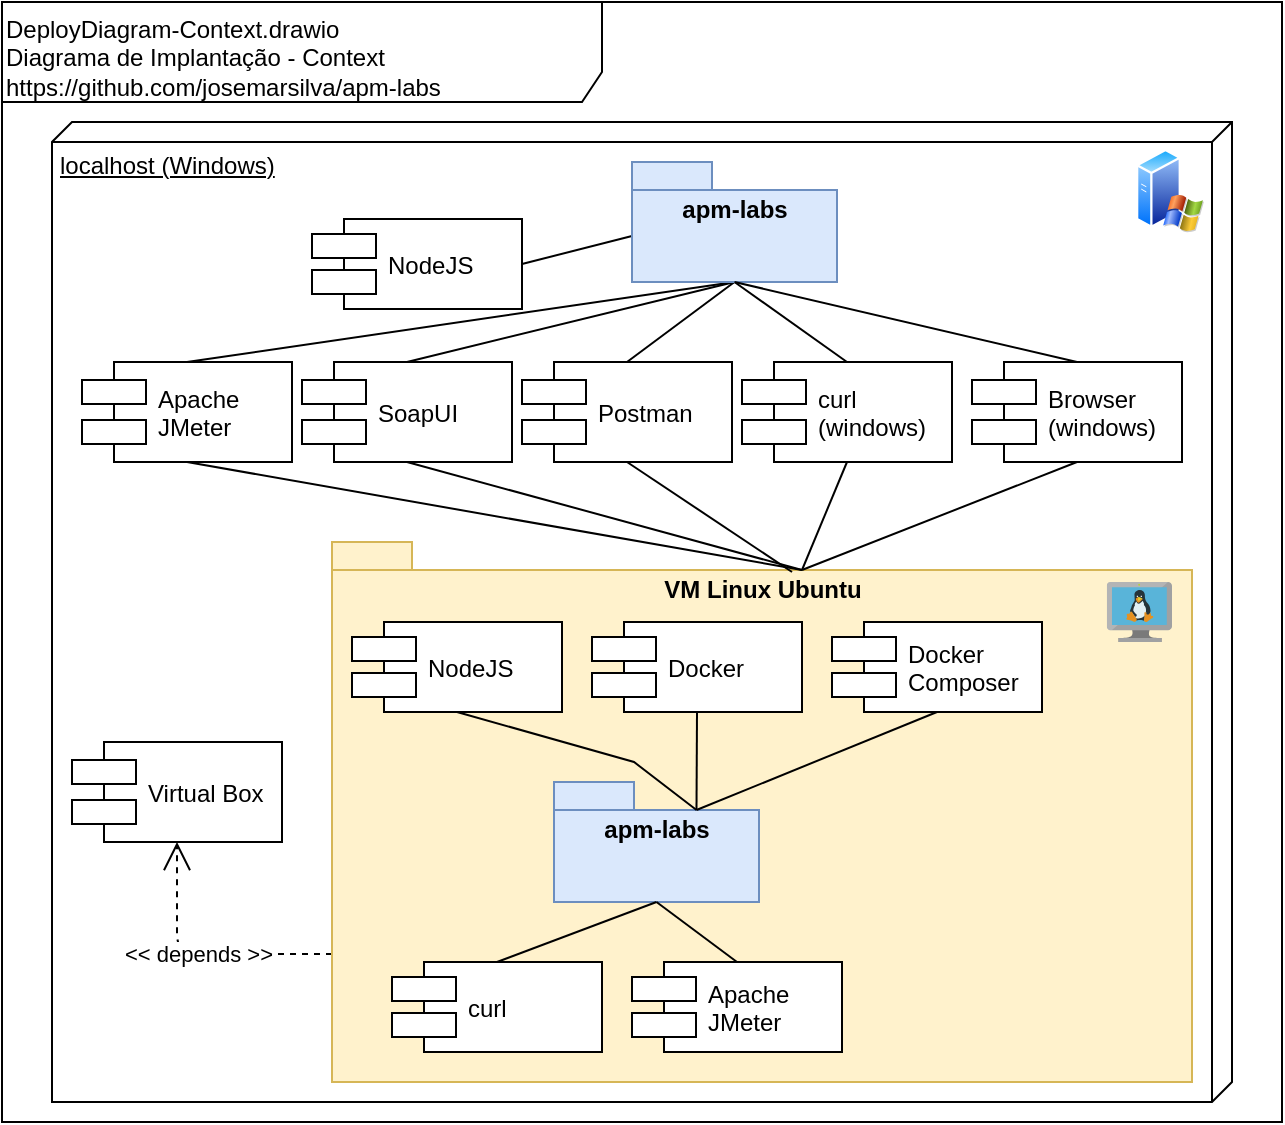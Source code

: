 <mxfile version="13.8.6" type="device"><diagram id="fMGpiNhVeqn0YMsLJxzh" name="Página-1"><mxGraphModel dx="868" dy="568" grid="1" gridSize="10" guides="1" tooltips="1" connect="1" arrows="1" fold="1" page="1" pageScale="1" pageWidth="827" pageHeight="1169" math="0" shadow="0"><root><mxCell id="0"/><mxCell id="1" parent="0"/><mxCell id="6OetropUeBoLzL2Sj7KS-1" value="DeployDiagram-Context.drawio&lt;br&gt;Diagrama de Implantação - Context&lt;br&gt;https://github.com/josemarsilva/apm-labs" style="shape=umlFrame;whiteSpace=wrap;html=1;width=300;height=50;verticalAlign=top;align=left;" parent="1" vertex="1"><mxGeometry x="10" y="10" width="640" height="560" as="geometry"/></mxCell><mxCell id="NNuIQbcpsFkkkyfnrant-1" value="localhost (Windows)" style="verticalAlign=top;align=left;spacingTop=8;spacingLeft=2;spacingRight=12;shape=cube;size=10;direction=south;fontStyle=4;html=1;" parent="1" vertex="1"><mxGeometry x="35" y="70" width="590" height="490" as="geometry"/></mxCell><mxCell id="NNuIQbcpsFkkkyfnrant-2" value="Virtual Box" style="shape=component;align=left;spacingLeft=36;" parent="1" vertex="1"><mxGeometry x="45" y="380" width="105" height="50" as="geometry"/></mxCell><mxCell id="NNuIQbcpsFkkkyfnrant-6" value="&amp;lt;&amp;lt; depends &amp;gt;&amp;gt;" style="endArrow=open;endSize=12;dashed=1;html=1;exitX=0;exitY=0;exitDx=0;exitDy=206;exitPerimeter=0;entryX=0.5;entryY=1;entryDx=0;entryDy=0;edgeStyle=orthogonalEdgeStyle;" parent="1" source="u4i4sLer-xebFeN4A04W-1" target="NNuIQbcpsFkkkyfnrant-2" edge="1"><mxGeometry width="160" relative="1" as="geometry"><mxPoint x="197" y="360" as="sourcePoint"/><mxPoint x="122.816" y="240" as="targetPoint"/></mxGeometry></mxCell><mxCell id="u4i4sLer-xebFeN4A04W-1" value="VM Linux Ubuntu" style="shape=folder;fontStyle=1;spacingTop=10;tabWidth=40;tabHeight=14;tabPosition=left;html=1;verticalAlign=top;fillColor=#fff2cc;strokeColor=#d6b656;" parent="1" vertex="1"><mxGeometry x="175" y="280" width="430" height="270" as="geometry"/></mxCell><mxCell id="u4i4sLer-xebFeN4A04W-2" value="NodeJS" style="shape=component;align=left;spacingLeft=36;" parent="1" vertex="1"><mxGeometry x="185" y="320" width="105" height="45" as="geometry"/></mxCell><mxCell id="u4i4sLer-xebFeN4A04W-3" value="Docker" style="shape=component;align=left;spacingLeft=36;" parent="1" vertex="1"><mxGeometry x="305" y="320" width="105" height="45" as="geometry"/></mxCell><mxCell id="u4i4sLer-xebFeN4A04W-4" value="Docker &#10;Composer" style="shape=component;align=left;spacingLeft=36;" parent="1" vertex="1"><mxGeometry x="425" y="320" width="105" height="45" as="geometry"/></mxCell><mxCell id="lmzbAawt70cSTU9aM-nK-1" value="apm-labs" style="shape=folder;fontStyle=1;spacingTop=10;tabWidth=40;tabHeight=14;tabPosition=left;html=1;verticalAlign=top;fillColor=#dae8fc;strokeColor=#6c8ebf;" parent="1" vertex="1"><mxGeometry x="286" y="400" width="102.5" height="60" as="geometry"/></mxCell><mxCell id="lmzbAawt70cSTU9aM-nK-3" value="" style="endArrow=none;startArrow=none;endFill=0;startFill=0;html=1;exitX=0.5;exitY=1;exitDx=0;exitDy=0;entryX=0;entryY=0;entryDx=71.25;entryDy=14;entryPerimeter=0;" parent="1" source="u4i4sLer-xebFeN4A04W-3" target="lmzbAawt70cSTU9aM-nK-1" edge="1"><mxGeometry width="160" relative="1" as="geometry"><mxPoint x="267.5" y="425" as="sourcePoint"/><mxPoint x="287.5" y="494" as="targetPoint"/></mxGeometry></mxCell><mxCell id="lmzbAawt70cSTU9aM-nK-4" value="" style="endArrow=none;startArrow=none;endFill=0;startFill=0;html=1;exitX=0.5;exitY=1;exitDx=0;exitDy=0;entryX=0;entryY=0;entryDx=71.25;entryDy=14;entryPerimeter=0;" parent="1" source="u4i4sLer-xebFeN4A04W-4" target="lmzbAawt70cSTU9aM-nK-1" edge="1"><mxGeometry width="160" relative="1" as="geometry"><mxPoint x="387.5" y="425" as="sourcePoint"/><mxPoint x="303.75" y="494" as="targetPoint"/></mxGeometry></mxCell><mxCell id="NNZBl5WkjfhokOAMAo1q-1" value="Apache&#10;JMeter" style="shape=component;align=left;spacingLeft=36;" parent="1" vertex="1"><mxGeometry x="50" y="190" width="105" height="50" as="geometry"/></mxCell><mxCell id="NNZBl5WkjfhokOAMAo1q-2" value="curl" style="shape=component;align=left;spacingLeft=36;" parent="1" vertex="1"><mxGeometry x="205" y="490" width="105" height="45" as="geometry"/></mxCell><mxCell id="NNZBl5WkjfhokOAMAo1q-3" value="SoapUI" style="shape=component;align=left;spacingLeft=36;" parent="1" vertex="1"><mxGeometry x="160" y="190" width="105" height="50" as="geometry"/></mxCell><mxCell id="NNZBl5WkjfhokOAMAo1q-4" value="Apache&#10;JMeter" style="shape=component;align=left;spacingLeft=36;" parent="1" vertex="1"><mxGeometry x="325" y="490" width="105" height="45" as="geometry"/></mxCell><mxCell id="NNZBl5WkjfhokOAMAo1q-6" value="" style="endArrow=none;startArrow=none;endFill=0;startFill=0;html=1;exitX=0.5;exitY=1;exitDx=0;exitDy=0;entryX=0;entryY=0;entryDx=71.25;entryDy=14;entryPerimeter=0;rounded=0;" parent="1" source="u4i4sLer-xebFeN4A04W-2" target="lmzbAawt70cSTU9aM-nK-1" edge="1"><mxGeometry width="160" relative="1" as="geometry"><mxPoint x="387.5" y="425" as="sourcePoint"/><mxPoint x="296.25" y="474" as="targetPoint"/><Array as="points"><mxPoint x="326" y="390"/></Array></mxGeometry></mxCell><mxCell id="NNZBl5WkjfhokOAMAo1q-7" value="" style="endArrow=none;startArrow=none;endFill=0;startFill=0;html=1;exitX=0.5;exitY=1;exitDx=0;exitDy=0;entryX=0.5;entryY=0;entryDx=0;entryDy=0;exitPerimeter=0;" parent="1" source="lmzbAawt70cSTU9aM-nK-1" target="NNZBl5WkjfhokOAMAo1q-2" edge="1"><mxGeometry width="160" relative="1" as="geometry"><mxPoint x="267.5" y="425" as="sourcePoint"/><mxPoint x="296.25" y="474" as="targetPoint"/></mxGeometry></mxCell><mxCell id="NNZBl5WkjfhokOAMAo1q-8" value="" style="endArrow=none;startArrow=none;endFill=0;startFill=0;html=1;entryX=0.5;entryY=0;entryDx=0;entryDy=0;exitX=0.5;exitY=1;exitDx=0;exitDy=0;exitPerimeter=0;" parent="1" source="lmzbAawt70cSTU9aM-nK-1" target="NNZBl5WkjfhokOAMAo1q-4" edge="1"><mxGeometry width="160" relative="1" as="geometry"><mxPoint x="276.25" y="520" as="sourcePoint"/><mxPoint x="267.5" y="570" as="targetPoint"/></mxGeometry></mxCell><mxCell id="NNZBl5WkjfhokOAMAo1q-9" value="curl&#10;(windows)" style="shape=component;align=left;spacingLeft=36;" parent="1" vertex="1"><mxGeometry x="380" y="190" width="105" height="50" as="geometry"/></mxCell><mxCell id="NNZBl5WkjfhokOAMAo1q-10" value="" style="endArrow=none;startArrow=none;endFill=0;startFill=0;html=1;exitX=0.5;exitY=1;exitDx=0;exitDy=0;entryX=0;entryY=0;entryDx=235;entryDy=14;entryPerimeter=0;" parent="1" source="NNZBl5WkjfhokOAMAo1q-1" target="u4i4sLer-xebFeN4A04W-1" edge="1"><mxGeometry width="160" relative="1" as="geometry"><mxPoint x="427.5" y="425" as="sourcePoint"/><mxPoint x="216.25" y="474" as="targetPoint"/></mxGeometry></mxCell><mxCell id="NNZBl5WkjfhokOAMAo1q-11" value="" style="endArrow=none;startArrow=none;endFill=0;startFill=0;html=1;exitX=0.5;exitY=1;exitDx=0;exitDy=0;entryX=0;entryY=0;entryDx=235;entryDy=14;entryPerimeter=0;" parent="1" source="NNZBl5WkjfhokOAMAo1q-3" target="u4i4sLer-xebFeN4A04W-1" edge="1"><mxGeometry width="160" relative="1" as="geometry"><mxPoint x="307.5" y="270" as="sourcePoint"/><mxPoint x="340" y="354" as="targetPoint"/></mxGeometry></mxCell><mxCell id="NNZBl5WkjfhokOAMAo1q-12" value="" style="endArrow=none;startArrow=none;endFill=0;startFill=0;html=1;exitX=0.5;exitY=1;exitDx=0;exitDy=0;entryX=0;entryY=0;entryDx=235;entryDy=14;entryPerimeter=0;" parent="1" source="NNZBl5WkjfhokOAMAo1q-9" target="u4i4sLer-xebFeN4A04W-1" edge="1"><mxGeometry width="160" relative="1" as="geometry"><mxPoint x="418.5" y="270" as="sourcePoint"/><mxPoint x="340" y="354" as="targetPoint"/></mxGeometry></mxCell><mxCell id="sU54DYiHVUZqzpJf_cmD-1" value="Postman" style="shape=component;align=left;spacingLeft=36;" parent="1" vertex="1"><mxGeometry x="270" y="190" width="105" height="50" as="geometry"/></mxCell><mxCell id="sU54DYiHVUZqzpJf_cmD-2" value="NodeJS" style="shape=component;align=left;spacingLeft=36;" parent="1" vertex="1"><mxGeometry x="165" y="118.5" width="105" height="45" as="geometry"/></mxCell><mxCell id="sU54DYiHVUZqzpJf_cmD-4" value="" style="endArrow=none;startArrow=none;endFill=0;startFill=0;html=1;exitX=1;exitY=0.5;exitDx=0;exitDy=0;entryX=0;entryY=0;entryDx=0;entryDy=37;entryPerimeter=0;" parent="1" source="sU54DYiHVUZqzpJf_cmD-2" target="sU54DYiHVUZqzpJf_cmD-12" edge="1"><mxGeometry width="160" relative="1" as="geometry"><mxPoint x="327.5" y="230" as="sourcePoint"/><mxPoint x="313.5" y="127" as="targetPoint"/></mxGeometry></mxCell><mxCell id="sU54DYiHVUZqzpJf_cmD-5" value="" style="endArrow=none;startArrow=none;endFill=0;startFill=0;html=1;exitX=0.5;exitY=0;exitDx=0;exitDy=0;entryX=0.5;entryY=1;entryDx=0;entryDy=0;entryPerimeter=0;" parent="1" source="NNZBl5WkjfhokOAMAo1q-1" target="sU54DYiHVUZqzpJf_cmD-12" edge="1"><mxGeometry width="160" relative="1" as="geometry"><mxPoint x="275" y="131" as="sourcePoint"/><mxPoint x="364.75" y="150" as="targetPoint"/></mxGeometry></mxCell><mxCell id="sU54DYiHVUZqzpJf_cmD-6" value="" style="endArrow=none;startArrow=none;endFill=0;startFill=0;html=1;exitX=0.5;exitY=0;exitDx=0;exitDy=0;entryX=0.5;entryY=1;entryDx=0;entryDy=0;entryPerimeter=0;" parent="1" source="NNZBl5WkjfhokOAMAo1q-3" target="sU54DYiHVUZqzpJf_cmD-12" edge="1"><mxGeometry width="160" relative="1" as="geometry"><mxPoint x="217.5" y="180" as="sourcePoint"/><mxPoint x="364.75" y="150" as="targetPoint"/></mxGeometry></mxCell><mxCell id="sU54DYiHVUZqzpJf_cmD-7" value="" style="endArrow=none;startArrow=none;endFill=0;startFill=0;html=1;exitX=0.5;exitY=0;exitDx=0;exitDy=0;entryX=0.5;entryY=1;entryDx=0;entryDy=0;entryPerimeter=0;" parent="1" source="sU54DYiHVUZqzpJf_cmD-1" target="sU54DYiHVUZqzpJf_cmD-12" edge="1"><mxGeometry width="160" relative="1" as="geometry"><mxPoint x="327.5" y="180" as="sourcePoint"/><mxPoint x="364.75" y="150" as="targetPoint"/></mxGeometry></mxCell><mxCell id="sU54DYiHVUZqzpJf_cmD-8" value="" style="endArrow=none;startArrow=none;endFill=0;startFill=0;html=1;exitX=0.5;exitY=0;exitDx=0;exitDy=0;entryX=0.5;entryY=1;entryDx=0;entryDy=0;entryPerimeter=0;" parent="1" source="NNZBl5WkjfhokOAMAo1q-9" target="sU54DYiHVUZqzpJf_cmD-12" edge="1"><mxGeometry width="160" relative="1" as="geometry"><mxPoint x="437.5" y="180" as="sourcePoint"/><mxPoint x="364.75" y="150" as="targetPoint"/></mxGeometry></mxCell><mxCell id="sU54DYiHVUZqzpJf_cmD-10" value="" style="aspect=fixed;perimeter=ellipsePerimeter;html=1;align=center;shadow=0;dashed=0;spacingTop=3;image;image=img/lib/active_directory/windows_server_2.svg;" parent="1" vertex="1"><mxGeometry x="577" y="83" width="34" height="42.5" as="geometry"/></mxCell><mxCell id="sU54DYiHVUZqzpJf_cmD-11" value="" style="aspect=fixed;html=1;points=[];align=center;image;fontSize=12;image=img/lib/mscae/VM_Linux.svg;" parent="1" vertex="1"><mxGeometry x="562.39" y="300" width="32.61" height="30" as="geometry"/></mxCell><mxCell id="sU54DYiHVUZqzpJf_cmD-12" value="apm-labs" style="shape=folder;fontStyle=1;spacingTop=10;tabWidth=40;tabHeight=14;tabPosition=left;html=1;verticalAlign=top;fillColor=#dae8fc;strokeColor=#6c8ebf;" parent="1" vertex="1"><mxGeometry x="325" y="90" width="102.5" height="60" as="geometry"/></mxCell><mxCell id="a4nkBv4AK6X5KvKQNP9X-1" value="Browser&#10;(windows)" style="shape=component;align=left;spacingLeft=36;" parent="1" vertex="1"><mxGeometry x="495" y="190" width="105" height="50" as="geometry"/></mxCell><mxCell id="a4nkBv4AK6X5KvKQNP9X-2" value="" style="endArrow=none;startArrow=none;endFill=0;startFill=0;html=1;exitX=0.5;exitY=0;exitDx=0;exitDy=0;entryX=0.5;entryY=1;entryDx=0;entryDy=0;entryPerimeter=0;" parent="1" source="a4nkBv4AK6X5KvKQNP9X-1" target="sU54DYiHVUZqzpJf_cmD-12" edge="1"><mxGeometry width="160" relative="1" as="geometry"><mxPoint x="442.5" y="200" as="sourcePoint"/><mxPoint x="386.25" y="160" as="targetPoint"/></mxGeometry></mxCell><mxCell id="a4nkBv4AK6X5KvKQNP9X-3" value="" style="endArrow=none;startArrow=none;endFill=0;startFill=0;html=1;exitX=0.5;exitY=1;exitDx=0;exitDy=0;entryX=0;entryY=0;entryDx=235;entryDy=14;entryPerimeter=0;" parent="1" source="a4nkBv4AK6X5KvKQNP9X-1" target="u4i4sLer-xebFeN4A04W-1" edge="1"><mxGeometry width="160" relative="1" as="geometry"><mxPoint x="442.5" y="250" as="sourcePoint"/><mxPoint x="420" y="304" as="targetPoint"/></mxGeometry></mxCell><mxCell id="a4nkBv4AK6X5KvKQNP9X-4" value="" style="endArrow=none;startArrow=none;endFill=0;startFill=0;html=1;exitX=0.5;exitY=1;exitDx=0;exitDy=0;" parent="1" source="sU54DYiHVUZqzpJf_cmD-1" edge="1"><mxGeometry width="160" relative="1" as="geometry"><mxPoint x="442.5" y="250" as="sourcePoint"/><mxPoint x="405" y="295" as="targetPoint"/></mxGeometry></mxCell></root></mxGraphModel></diagram></mxfile>
